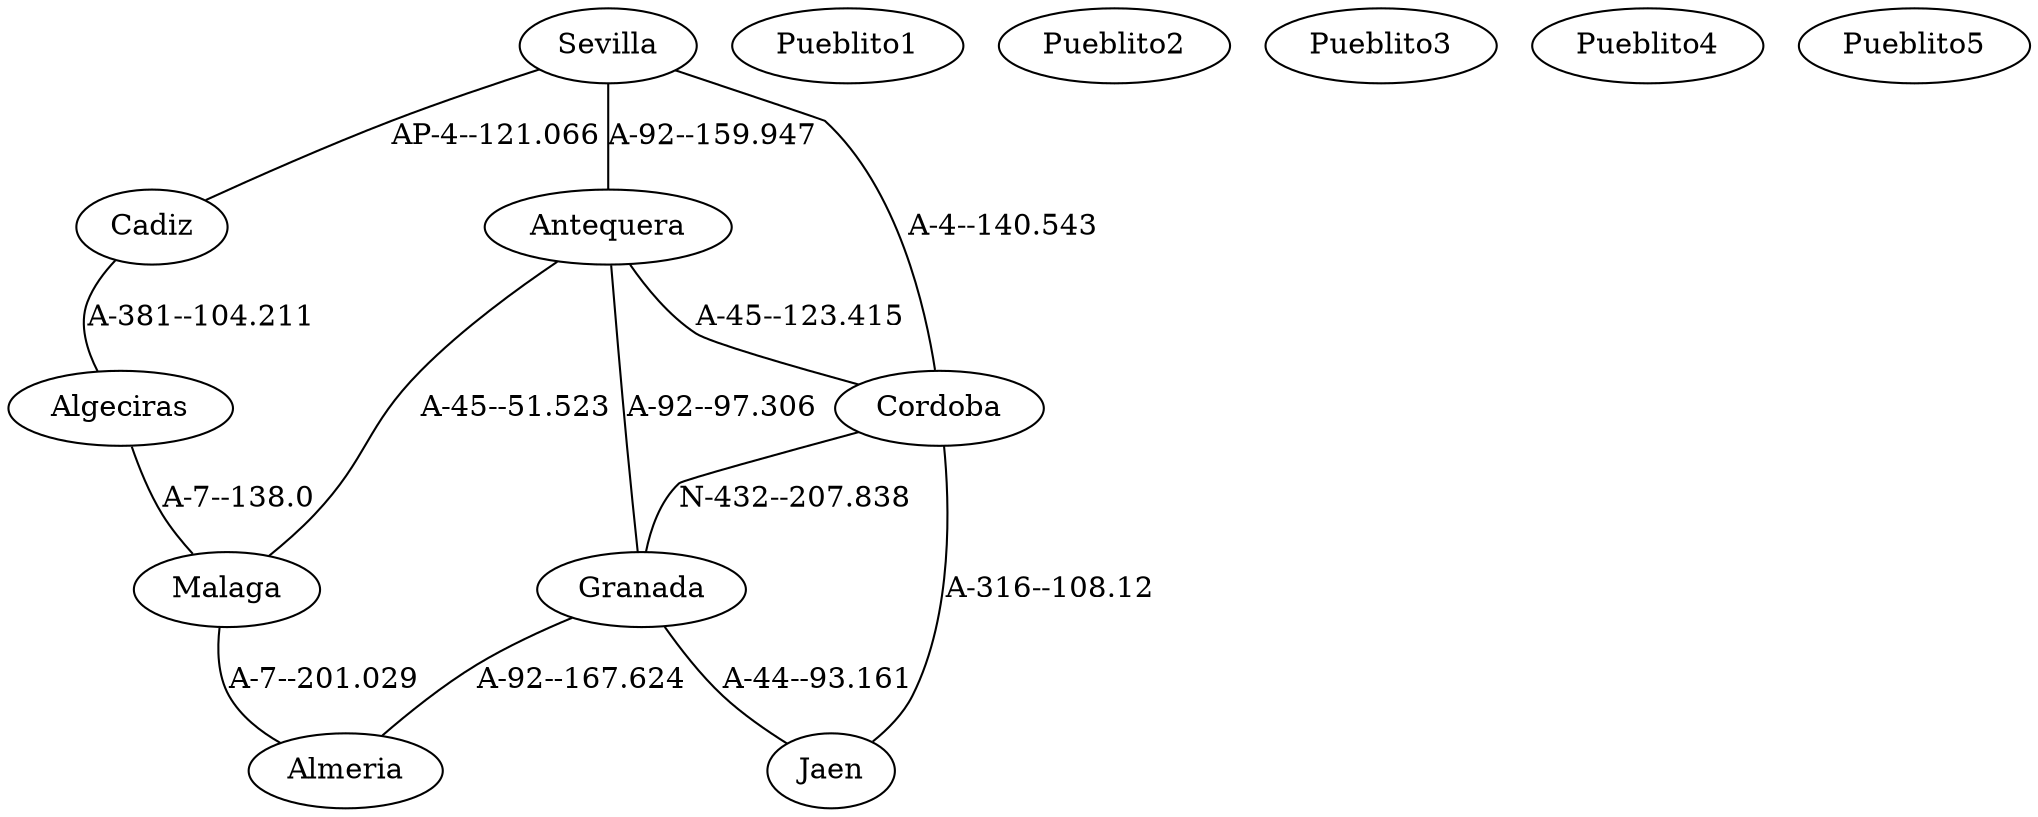 strict graph G {
  1 [ label="Sevilla" ];
  2 [ label="Granada" ];
  3 [ label="Cadiz" ];
  4 [ label="Cordoba" ];
  5 [ label="Malaga" ];
  6 [ label="Antequera" ];
  7 [ label="Almeria" ];
  8 [ label="Jaen" ];
  9 [ label="Algeciras" ];
  10 [ label="Pueblito1" ];
  11 [ label="Pueblito2" ];
  12 [ label="Pueblito3" ];
  13 [ label="Pueblito4" ];
  14 [ label="Pueblito5" ];
  1 -- 4 [ label="A-4--140.543" ];
  1 -- 3 [ label="AP-4--121.066" ];
  1 -- 6 [ label="A-92--159.947" ];
  6 -- 2 [ label="A-92--97.306" ];
  6 -- 5 [ label="A-45--51.523" ];
  6 -- 4 [ label="A-45--123.415" ];
  5 -- 7 [ label="A-7--201.029" ];
  4 -- 8 [ label="A-316--108.12" ];
  4 -- 2 [ label="N-432--207.838" ];
  2 -- 7 [ label="A-92--167.624" ];
  2 -- 8 [ label="A-44--93.161" ];
  3 -- 9 [ label="A-381--104.211" ];
  9 -- 5 [ label="A-7--138.0" ];
}
